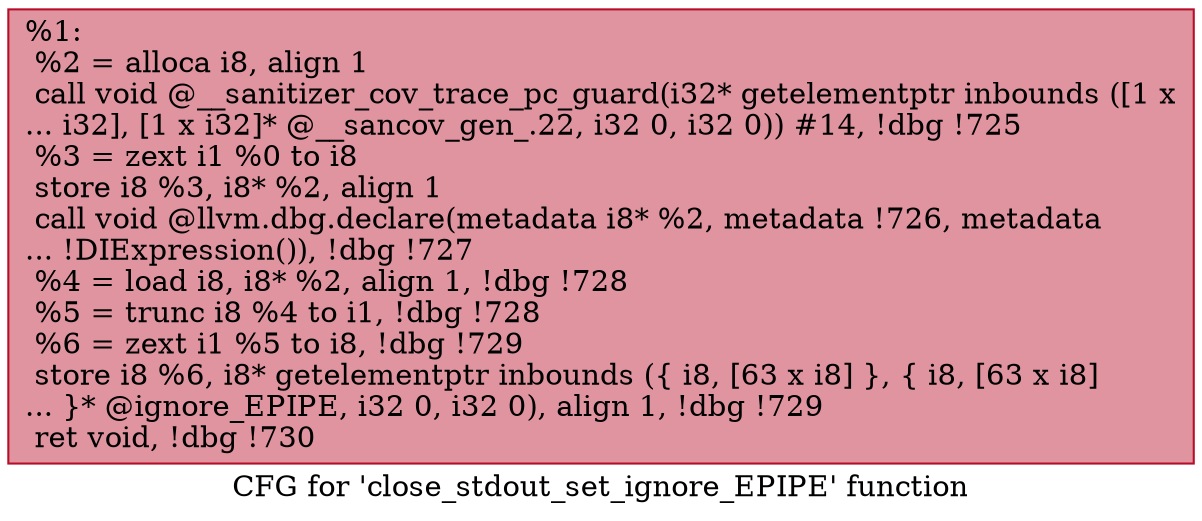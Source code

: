 digraph "CFG for 'close_stdout_set_ignore_EPIPE' function" {
	label="CFG for 'close_stdout_set_ignore_EPIPE' function";

	Node0x555ee4f95840 [shape=record,color="#b70d28ff", style=filled, fillcolor="#b70d2870",label="{%1:\l  %2 = alloca i8, align 1\l  call void @__sanitizer_cov_trace_pc_guard(i32* getelementptr inbounds ([1 x\l... i32], [1 x i32]* @__sancov_gen_.22, i32 0, i32 0)) #14, !dbg !725\l  %3 = zext i1 %0 to i8\l  store i8 %3, i8* %2, align 1\l  call void @llvm.dbg.declare(metadata i8* %2, metadata !726, metadata\l... !DIExpression()), !dbg !727\l  %4 = load i8, i8* %2, align 1, !dbg !728\l  %5 = trunc i8 %4 to i1, !dbg !728\l  %6 = zext i1 %5 to i8, !dbg !729\l  store i8 %6, i8* getelementptr inbounds (\{ i8, [63 x i8] \}, \{ i8, [63 x i8]\l... \}* @ignore_EPIPE, i32 0, i32 0), align 1, !dbg !729\l  ret void, !dbg !730\l}"];
}
